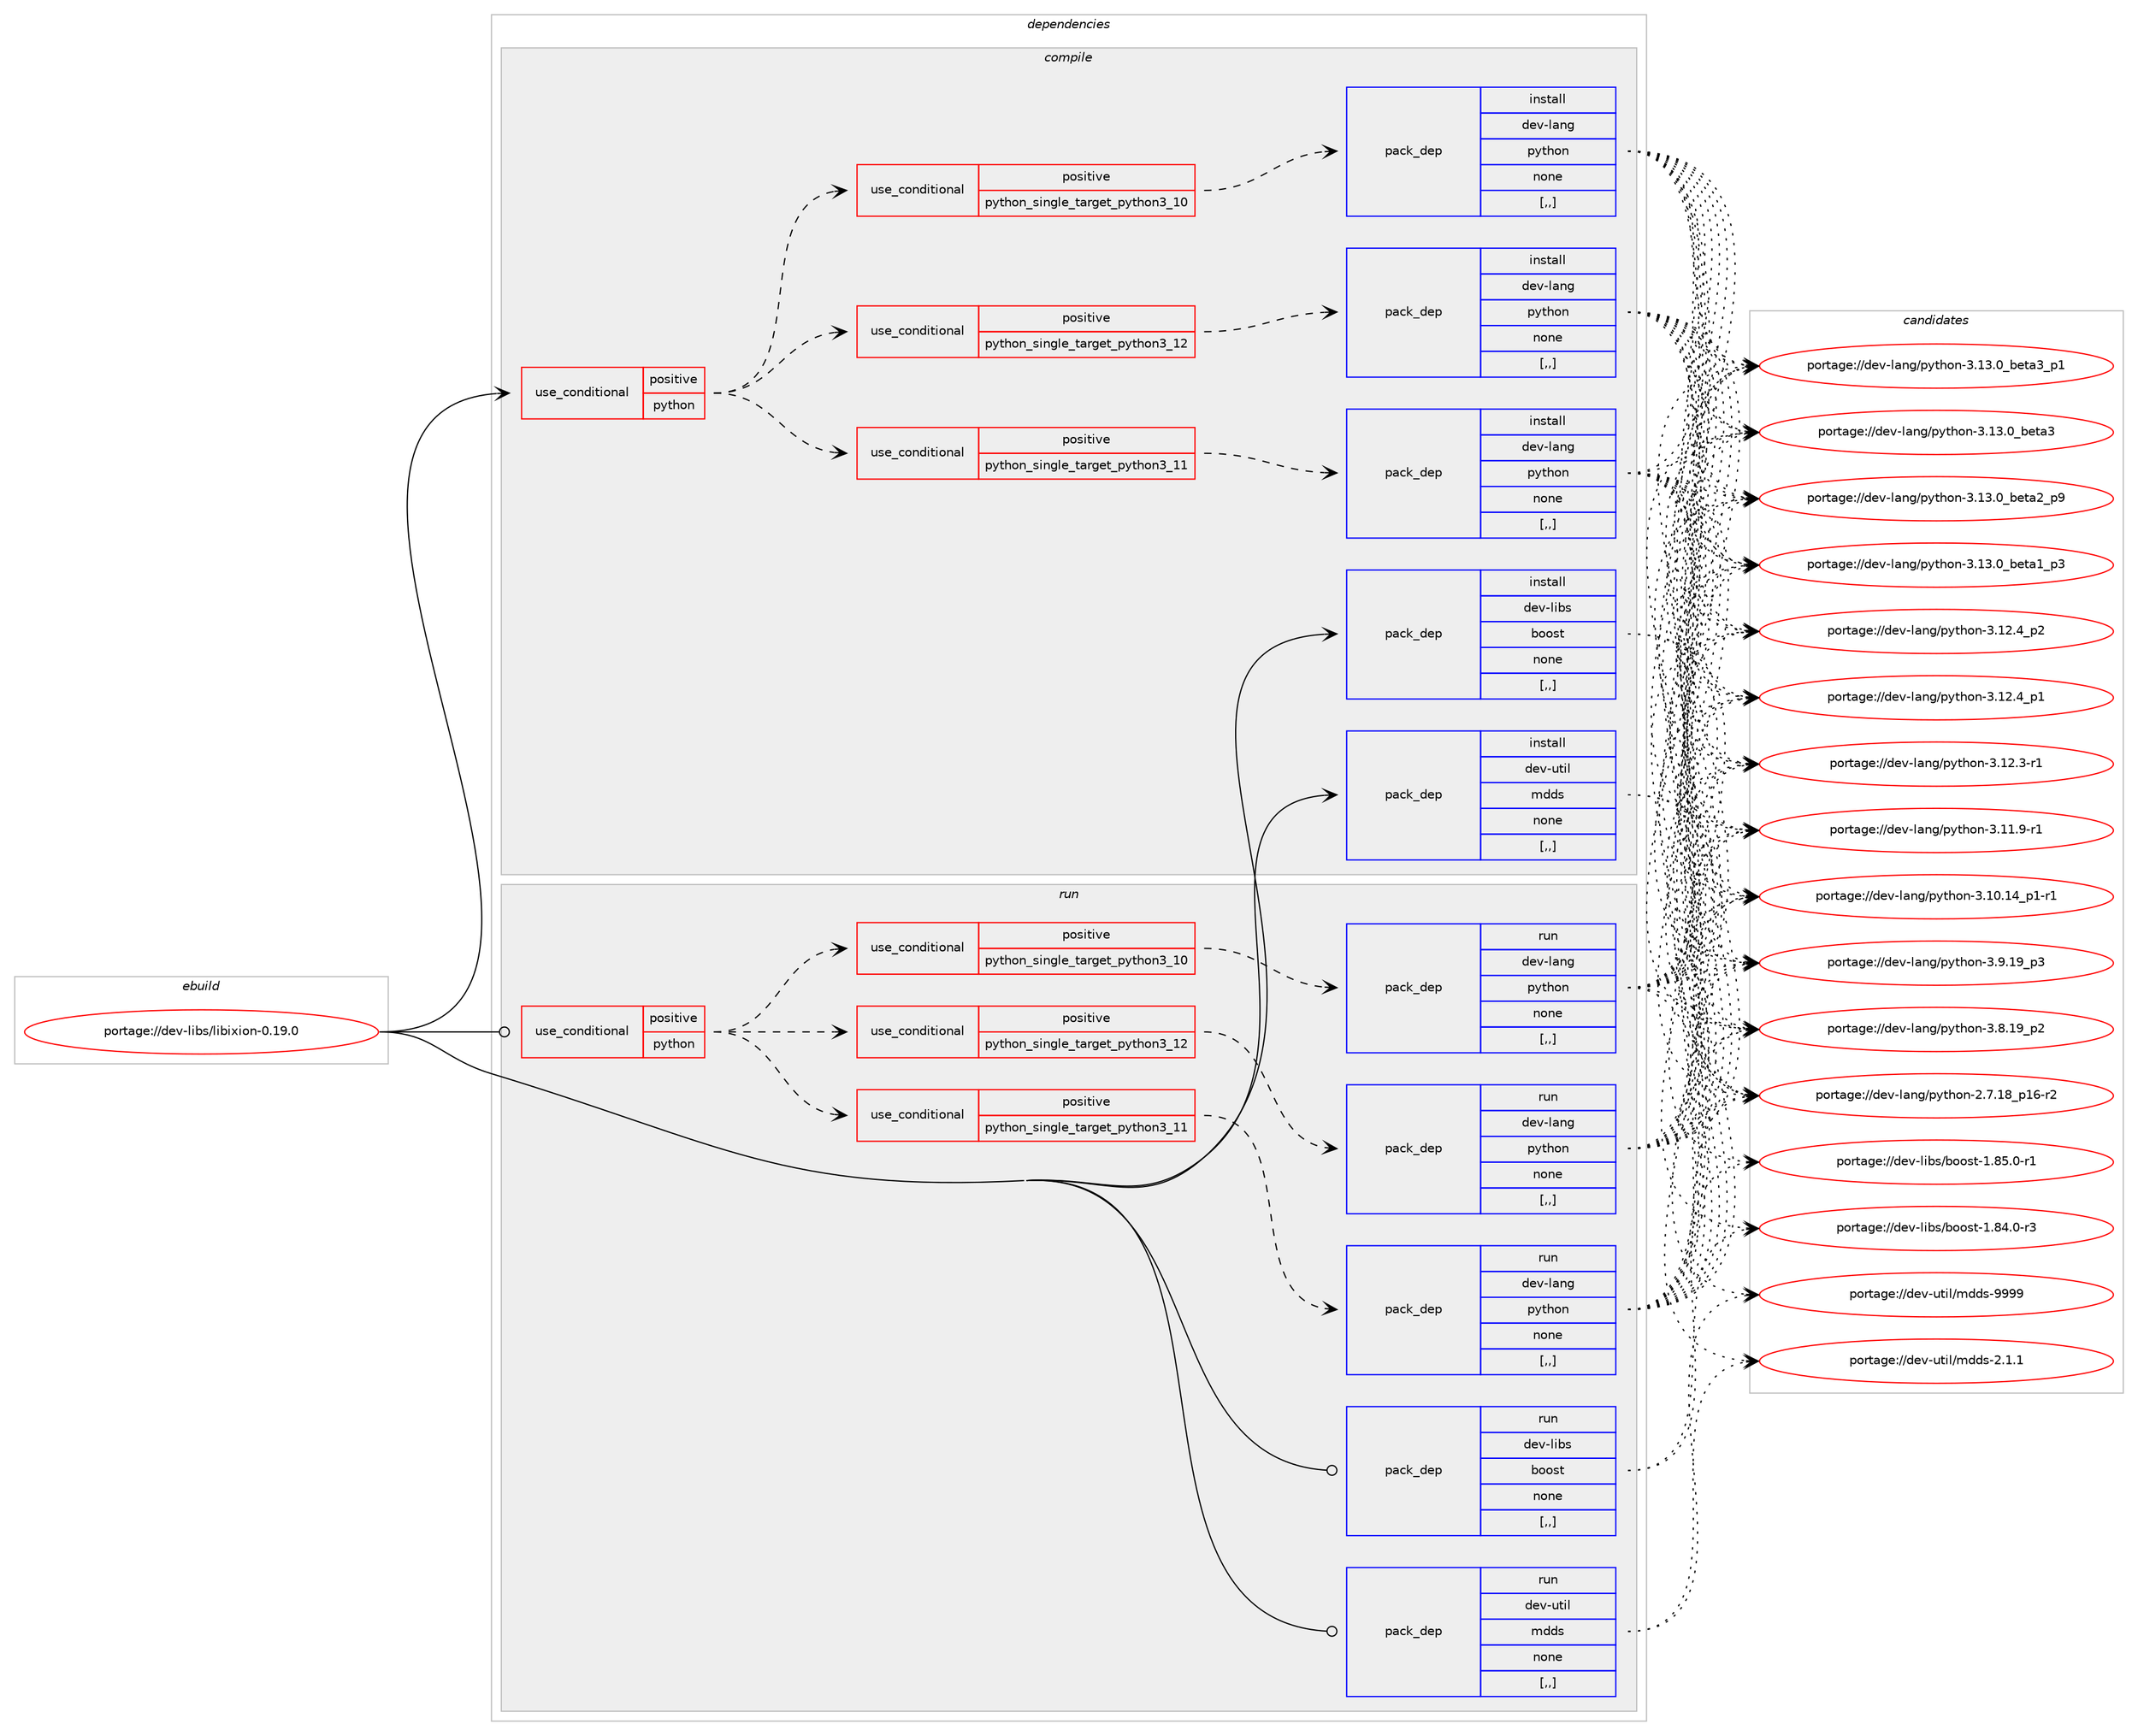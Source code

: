 digraph prolog {

# *************
# Graph options
# *************

newrank=true;
concentrate=true;
compound=true;
graph [rankdir=LR,fontname=Helvetica,fontsize=10,ranksep=1.5];#, ranksep=2.5, nodesep=0.2];
edge  [arrowhead=vee];
node  [fontname=Helvetica,fontsize=10];

# **********
# The ebuild
# **********

subgraph cluster_leftcol {
color=gray;
label=<<i>ebuild</i>>;
id [label="portage://dev-libs/libixion-0.19.0", color=red, width=4, href="../dev-libs/libixion-0.19.0.svg"];
}

# ****************
# The dependencies
# ****************

subgraph cluster_midcol {
color=gray;
label=<<i>dependencies</i>>;
subgraph cluster_compile {
fillcolor="#eeeeee";
style=filled;
label=<<i>compile</i>>;
subgraph cond26872 {
dependency109822 [label=<<TABLE BORDER="0" CELLBORDER="1" CELLSPACING="0" CELLPADDING="4"><TR><TD ROWSPAN="3" CELLPADDING="10">use_conditional</TD></TR><TR><TD>positive</TD></TR><TR><TD>python</TD></TR></TABLE>>, shape=none, color=red];
subgraph cond26873 {
dependency109823 [label=<<TABLE BORDER="0" CELLBORDER="1" CELLSPACING="0" CELLPADDING="4"><TR><TD ROWSPAN="3" CELLPADDING="10">use_conditional</TD></TR><TR><TD>positive</TD></TR><TR><TD>python_single_target_python3_10</TD></TR></TABLE>>, shape=none, color=red];
subgraph pack81757 {
dependency109824 [label=<<TABLE BORDER="0" CELLBORDER="1" CELLSPACING="0" CELLPADDING="4" WIDTH="220"><TR><TD ROWSPAN="6" CELLPADDING="30">pack_dep</TD></TR><TR><TD WIDTH="110">install</TD></TR><TR><TD>dev-lang</TD></TR><TR><TD>python</TD></TR><TR><TD>none</TD></TR><TR><TD>[,,]</TD></TR></TABLE>>, shape=none, color=blue];
}
dependency109823:e -> dependency109824:w [weight=20,style="dashed",arrowhead="vee"];
}
dependency109822:e -> dependency109823:w [weight=20,style="dashed",arrowhead="vee"];
subgraph cond26874 {
dependency109825 [label=<<TABLE BORDER="0" CELLBORDER="1" CELLSPACING="0" CELLPADDING="4"><TR><TD ROWSPAN="3" CELLPADDING="10">use_conditional</TD></TR><TR><TD>positive</TD></TR><TR><TD>python_single_target_python3_11</TD></TR></TABLE>>, shape=none, color=red];
subgraph pack81758 {
dependency109826 [label=<<TABLE BORDER="0" CELLBORDER="1" CELLSPACING="0" CELLPADDING="4" WIDTH="220"><TR><TD ROWSPAN="6" CELLPADDING="30">pack_dep</TD></TR><TR><TD WIDTH="110">install</TD></TR><TR><TD>dev-lang</TD></TR><TR><TD>python</TD></TR><TR><TD>none</TD></TR><TR><TD>[,,]</TD></TR></TABLE>>, shape=none, color=blue];
}
dependency109825:e -> dependency109826:w [weight=20,style="dashed",arrowhead="vee"];
}
dependency109822:e -> dependency109825:w [weight=20,style="dashed",arrowhead="vee"];
subgraph cond26875 {
dependency109827 [label=<<TABLE BORDER="0" CELLBORDER="1" CELLSPACING="0" CELLPADDING="4"><TR><TD ROWSPAN="3" CELLPADDING="10">use_conditional</TD></TR><TR><TD>positive</TD></TR><TR><TD>python_single_target_python3_12</TD></TR></TABLE>>, shape=none, color=red];
subgraph pack81759 {
dependency109828 [label=<<TABLE BORDER="0" CELLBORDER="1" CELLSPACING="0" CELLPADDING="4" WIDTH="220"><TR><TD ROWSPAN="6" CELLPADDING="30">pack_dep</TD></TR><TR><TD WIDTH="110">install</TD></TR><TR><TD>dev-lang</TD></TR><TR><TD>python</TD></TR><TR><TD>none</TD></TR><TR><TD>[,,]</TD></TR></TABLE>>, shape=none, color=blue];
}
dependency109827:e -> dependency109828:w [weight=20,style="dashed",arrowhead="vee"];
}
dependency109822:e -> dependency109827:w [weight=20,style="dashed",arrowhead="vee"];
}
id:e -> dependency109822:w [weight=20,style="solid",arrowhead="vee"];
subgraph pack81760 {
dependency109829 [label=<<TABLE BORDER="0" CELLBORDER="1" CELLSPACING="0" CELLPADDING="4" WIDTH="220"><TR><TD ROWSPAN="6" CELLPADDING="30">pack_dep</TD></TR><TR><TD WIDTH="110">install</TD></TR><TR><TD>dev-libs</TD></TR><TR><TD>boost</TD></TR><TR><TD>none</TD></TR><TR><TD>[,,]</TD></TR></TABLE>>, shape=none, color=blue];
}
id:e -> dependency109829:w [weight=20,style="solid",arrowhead="vee"];
subgraph pack81761 {
dependency109830 [label=<<TABLE BORDER="0" CELLBORDER="1" CELLSPACING="0" CELLPADDING="4" WIDTH="220"><TR><TD ROWSPAN="6" CELLPADDING="30">pack_dep</TD></TR><TR><TD WIDTH="110">install</TD></TR><TR><TD>dev-util</TD></TR><TR><TD>mdds</TD></TR><TR><TD>none</TD></TR><TR><TD>[,,]</TD></TR></TABLE>>, shape=none, color=blue];
}
id:e -> dependency109830:w [weight=20,style="solid",arrowhead="vee"];
}
subgraph cluster_compileandrun {
fillcolor="#eeeeee";
style=filled;
label=<<i>compile and run</i>>;
}
subgraph cluster_run {
fillcolor="#eeeeee";
style=filled;
label=<<i>run</i>>;
subgraph cond26876 {
dependency109831 [label=<<TABLE BORDER="0" CELLBORDER="1" CELLSPACING="0" CELLPADDING="4"><TR><TD ROWSPAN="3" CELLPADDING="10">use_conditional</TD></TR><TR><TD>positive</TD></TR><TR><TD>python</TD></TR></TABLE>>, shape=none, color=red];
subgraph cond26877 {
dependency109832 [label=<<TABLE BORDER="0" CELLBORDER="1" CELLSPACING="0" CELLPADDING="4"><TR><TD ROWSPAN="3" CELLPADDING="10">use_conditional</TD></TR><TR><TD>positive</TD></TR><TR><TD>python_single_target_python3_10</TD></TR></TABLE>>, shape=none, color=red];
subgraph pack81762 {
dependency109833 [label=<<TABLE BORDER="0" CELLBORDER="1" CELLSPACING="0" CELLPADDING="4" WIDTH="220"><TR><TD ROWSPAN="6" CELLPADDING="30">pack_dep</TD></TR><TR><TD WIDTH="110">run</TD></TR><TR><TD>dev-lang</TD></TR><TR><TD>python</TD></TR><TR><TD>none</TD></TR><TR><TD>[,,]</TD></TR></TABLE>>, shape=none, color=blue];
}
dependency109832:e -> dependency109833:w [weight=20,style="dashed",arrowhead="vee"];
}
dependency109831:e -> dependency109832:w [weight=20,style="dashed",arrowhead="vee"];
subgraph cond26878 {
dependency109834 [label=<<TABLE BORDER="0" CELLBORDER="1" CELLSPACING="0" CELLPADDING="4"><TR><TD ROWSPAN="3" CELLPADDING="10">use_conditional</TD></TR><TR><TD>positive</TD></TR><TR><TD>python_single_target_python3_11</TD></TR></TABLE>>, shape=none, color=red];
subgraph pack81763 {
dependency109835 [label=<<TABLE BORDER="0" CELLBORDER="1" CELLSPACING="0" CELLPADDING="4" WIDTH="220"><TR><TD ROWSPAN="6" CELLPADDING="30">pack_dep</TD></TR><TR><TD WIDTH="110">run</TD></TR><TR><TD>dev-lang</TD></TR><TR><TD>python</TD></TR><TR><TD>none</TD></TR><TR><TD>[,,]</TD></TR></TABLE>>, shape=none, color=blue];
}
dependency109834:e -> dependency109835:w [weight=20,style="dashed",arrowhead="vee"];
}
dependency109831:e -> dependency109834:w [weight=20,style="dashed",arrowhead="vee"];
subgraph cond26879 {
dependency109836 [label=<<TABLE BORDER="0" CELLBORDER="1" CELLSPACING="0" CELLPADDING="4"><TR><TD ROWSPAN="3" CELLPADDING="10">use_conditional</TD></TR><TR><TD>positive</TD></TR><TR><TD>python_single_target_python3_12</TD></TR></TABLE>>, shape=none, color=red];
subgraph pack81764 {
dependency109837 [label=<<TABLE BORDER="0" CELLBORDER="1" CELLSPACING="0" CELLPADDING="4" WIDTH="220"><TR><TD ROWSPAN="6" CELLPADDING="30">pack_dep</TD></TR><TR><TD WIDTH="110">run</TD></TR><TR><TD>dev-lang</TD></TR><TR><TD>python</TD></TR><TR><TD>none</TD></TR><TR><TD>[,,]</TD></TR></TABLE>>, shape=none, color=blue];
}
dependency109836:e -> dependency109837:w [weight=20,style="dashed",arrowhead="vee"];
}
dependency109831:e -> dependency109836:w [weight=20,style="dashed",arrowhead="vee"];
}
id:e -> dependency109831:w [weight=20,style="solid",arrowhead="odot"];
subgraph pack81765 {
dependency109838 [label=<<TABLE BORDER="0" CELLBORDER="1" CELLSPACING="0" CELLPADDING="4" WIDTH="220"><TR><TD ROWSPAN="6" CELLPADDING="30">pack_dep</TD></TR><TR><TD WIDTH="110">run</TD></TR><TR><TD>dev-libs</TD></TR><TR><TD>boost</TD></TR><TR><TD>none</TD></TR><TR><TD>[,,]</TD></TR></TABLE>>, shape=none, color=blue];
}
id:e -> dependency109838:w [weight=20,style="solid",arrowhead="odot"];
subgraph pack81766 {
dependency109839 [label=<<TABLE BORDER="0" CELLBORDER="1" CELLSPACING="0" CELLPADDING="4" WIDTH="220"><TR><TD ROWSPAN="6" CELLPADDING="30">pack_dep</TD></TR><TR><TD WIDTH="110">run</TD></TR><TR><TD>dev-util</TD></TR><TR><TD>mdds</TD></TR><TR><TD>none</TD></TR><TR><TD>[,,]</TD></TR></TABLE>>, shape=none, color=blue];
}
id:e -> dependency109839:w [weight=20,style="solid",arrowhead="odot"];
}
}

# **************
# The candidates
# **************

subgraph cluster_choices {
rank=same;
color=gray;
label=<<i>candidates</i>>;

subgraph choice81757 {
color=black;
nodesep=1;
choice10010111845108971101034711212111610411111045514649514648959810111697519511249 [label="portage://dev-lang/python-3.13.0_beta3_p1", color=red, width=4,href="../dev-lang/python-3.13.0_beta3_p1.svg"];
choice1001011184510897110103471121211161041111104551464951464895981011169751 [label="portage://dev-lang/python-3.13.0_beta3", color=red, width=4,href="../dev-lang/python-3.13.0_beta3.svg"];
choice10010111845108971101034711212111610411111045514649514648959810111697509511257 [label="portage://dev-lang/python-3.13.0_beta2_p9", color=red, width=4,href="../dev-lang/python-3.13.0_beta2_p9.svg"];
choice10010111845108971101034711212111610411111045514649514648959810111697499511251 [label="portage://dev-lang/python-3.13.0_beta1_p3", color=red, width=4,href="../dev-lang/python-3.13.0_beta1_p3.svg"];
choice100101118451089711010347112121116104111110455146495046529511250 [label="portage://dev-lang/python-3.12.4_p2", color=red, width=4,href="../dev-lang/python-3.12.4_p2.svg"];
choice100101118451089711010347112121116104111110455146495046529511249 [label="portage://dev-lang/python-3.12.4_p1", color=red, width=4,href="../dev-lang/python-3.12.4_p1.svg"];
choice100101118451089711010347112121116104111110455146495046514511449 [label="portage://dev-lang/python-3.12.3-r1", color=red, width=4,href="../dev-lang/python-3.12.3-r1.svg"];
choice100101118451089711010347112121116104111110455146494946574511449 [label="portage://dev-lang/python-3.11.9-r1", color=red, width=4,href="../dev-lang/python-3.11.9-r1.svg"];
choice100101118451089711010347112121116104111110455146494846495295112494511449 [label="portage://dev-lang/python-3.10.14_p1-r1", color=red, width=4,href="../dev-lang/python-3.10.14_p1-r1.svg"];
choice100101118451089711010347112121116104111110455146574649579511251 [label="portage://dev-lang/python-3.9.19_p3", color=red, width=4,href="../dev-lang/python-3.9.19_p3.svg"];
choice100101118451089711010347112121116104111110455146564649579511250 [label="portage://dev-lang/python-3.8.19_p2", color=red, width=4,href="../dev-lang/python-3.8.19_p2.svg"];
choice100101118451089711010347112121116104111110455046554649569511249544511450 [label="portage://dev-lang/python-2.7.18_p16-r2", color=red, width=4,href="../dev-lang/python-2.7.18_p16-r2.svg"];
dependency109824:e -> choice10010111845108971101034711212111610411111045514649514648959810111697519511249:w [style=dotted,weight="100"];
dependency109824:e -> choice1001011184510897110103471121211161041111104551464951464895981011169751:w [style=dotted,weight="100"];
dependency109824:e -> choice10010111845108971101034711212111610411111045514649514648959810111697509511257:w [style=dotted,weight="100"];
dependency109824:e -> choice10010111845108971101034711212111610411111045514649514648959810111697499511251:w [style=dotted,weight="100"];
dependency109824:e -> choice100101118451089711010347112121116104111110455146495046529511250:w [style=dotted,weight="100"];
dependency109824:e -> choice100101118451089711010347112121116104111110455146495046529511249:w [style=dotted,weight="100"];
dependency109824:e -> choice100101118451089711010347112121116104111110455146495046514511449:w [style=dotted,weight="100"];
dependency109824:e -> choice100101118451089711010347112121116104111110455146494946574511449:w [style=dotted,weight="100"];
dependency109824:e -> choice100101118451089711010347112121116104111110455146494846495295112494511449:w [style=dotted,weight="100"];
dependency109824:e -> choice100101118451089711010347112121116104111110455146574649579511251:w [style=dotted,weight="100"];
dependency109824:e -> choice100101118451089711010347112121116104111110455146564649579511250:w [style=dotted,weight="100"];
dependency109824:e -> choice100101118451089711010347112121116104111110455046554649569511249544511450:w [style=dotted,weight="100"];
}
subgraph choice81758 {
color=black;
nodesep=1;
choice10010111845108971101034711212111610411111045514649514648959810111697519511249 [label="portage://dev-lang/python-3.13.0_beta3_p1", color=red, width=4,href="../dev-lang/python-3.13.0_beta3_p1.svg"];
choice1001011184510897110103471121211161041111104551464951464895981011169751 [label="portage://dev-lang/python-3.13.0_beta3", color=red, width=4,href="../dev-lang/python-3.13.0_beta3.svg"];
choice10010111845108971101034711212111610411111045514649514648959810111697509511257 [label="portage://dev-lang/python-3.13.0_beta2_p9", color=red, width=4,href="../dev-lang/python-3.13.0_beta2_p9.svg"];
choice10010111845108971101034711212111610411111045514649514648959810111697499511251 [label="portage://dev-lang/python-3.13.0_beta1_p3", color=red, width=4,href="../dev-lang/python-3.13.0_beta1_p3.svg"];
choice100101118451089711010347112121116104111110455146495046529511250 [label="portage://dev-lang/python-3.12.4_p2", color=red, width=4,href="../dev-lang/python-3.12.4_p2.svg"];
choice100101118451089711010347112121116104111110455146495046529511249 [label="portage://dev-lang/python-3.12.4_p1", color=red, width=4,href="../dev-lang/python-3.12.4_p1.svg"];
choice100101118451089711010347112121116104111110455146495046514511449 [label="portage://dev-lang/python-3.12.3-r1", color=red, width=4,href="../dev-lang/python-3.12.3-r1.svg"];
choice100101118451089711010347112121116104111110455146494946574511449 [label="portage://dev-lang/python-3.11.9-r1", color=red, width=4,href="../dev-lang/python-3.11.9-r1.svg"];
choice100101118451089711010347112121116104111110455146494846495295112494511449 [label="portage://dev-lang/python-3.10.14_p1-r1", color=red, width=4,href="../dev-lang/python-3.10.14_p1-r1.svg"];
choice100101118451089711010347112121116104111110455146574649579511251 [label="portage://dev-lang/python-3.9.19_p3", color=red, width=4,href="../dev-lang/python-3.9.19_p3.svg"];
choice100101118451089711010347112121116104111110455146564649579511250 [label="portage://dev-lang/python-3.8.19_p2", color=red, width=4,href="../dev-lang/python-3.8.19_p2.svg"];
choice100101118451089711010347112121116104111110455046554649569511249544511450 [label="portage://dev-lang/python-2.7.18_p16-r2", color=red, width=4,href="../dev-lang/python-2.7.18_p16-r2.svg"];
dependency109826:e -> choice10010111845108971101034711212111610411111045514649514648959810111697519511249:w [style=dotted,weight="100"];
dependency109826:e -> choice1001011184510897110103471121211161041111104551464951464895981011169751:w [style=dotted,weight="100"];
dependency109826:e -> choice10010111845108971101034711212111610411111045514649514648959810111697509511257:w [style=dotted,weight="100"];
dependency109826:e -> choice10010111845108971101034711212111610411111045514649514648959810111697499511251:w [style=dotted,weight="100"];
dependency109826:e -> choice100101118451089711010347112121116104111110455146495046529511250:w [style=dotted,weight="100"];
dependency109826:e -> choice100101118451089711010347112121116104111110455146495046529511249:w [style=dotted,weight="100"];
dependency109826:e -> choice100101118451089711010347112121116104111110455146495046514511449:w [style=dotted,weight="100"];
dependency109826:e -> choice100101118451089711010347112121116104111110455146494946574511449:w [style=dotted,weight="100"];
dependency109826:e -> choice100101118451089711010347112121116104111110455146494846495295112494511449:w [style=dotted,weight="100"];
dependency109826:e -> choice100101118451089711010347112121116104111110455146574649579511251:w [style=dotted,weight="100"];
dependency109826:e -> choice100101118451089711010347112121116104111110455146564649579511250:w [style=dotted,weight="100"];
dependency109826:e -> choice100101118451089711010347112121116104111110455046554649569511249544511450:w [style=dotted,weight="100"];
}
subgraph choice81759 {
color=black;
nodesep=1;
choice10010111845108971101034711212111610411111045514649514648959810111697519511249 [label="portage://dev-lang/python-3.13.0_beta3_p1", color=red, width=4,href="../dev-lang/python-3.13.0_beta3_p1.svg"];
choice1001011184510897110103471121211161041111104551464951464895981011169751 [label="portage://dev-lang/python-3.13.0_beta3", color=red, width=4,href="../dev-lang/python-3.13.0_beta3.svg"];
choice10010111845108971101034711212111610411111045514649514648959810111697509511257 [label="portage://dev-lang/python-3.13.0_beta2_p9", color=red, width=4,href="../dev-lang/python-3.13.0_beta2_p9.svg"];
choice10010111845108971101034711212111610411111045514649514648959810111697499511251 [label="portage://dev-lang/python-3.13.0_beta1_p3", color=red, width=4,href="../dev-lang/python-3.13.0_beta1_p3.svg"];
choice100101118451089711010347112121116104111110455146495046529511250 [label="portage://dev-lang/python-3.12.4_p2", color=red, width=4,href="../dev-lang/python-3.12.4_p2.svg"];
choice100101118451089711010347112121116104111110455146495046529511249 [label="portage://dev-lang/python-3.12.4_p1", color=red, width=4,href="../dev-lang/python-3.12.4_p1.svg"];
choice100101118451089711010347112121116104111110455146495046514511449 [label="portage://dev-lang/python-3.12.3-r1", color=red, width=4,href="../dev-lang/python-3.12.3-r1.svg"];
choice100101118451089711010347112121116104111110455146494946574511449 [label="portage://dev-lang/python-3.11.9-r1", color=red, width=4,href="../dev-lang/python-3.11.9-r1.svg"];
choice100101118451089711010347112121116104111110455146494846495295112494511449 [label="portage://dev-lang/python-3.10.14_p1-r1", color=red, width=4,href="../dev-lang/python-3.10.14_p1-r1.svg"];
choice100101118451089711010347112121116104111110455146574649579511251 [label="portage://dev-lang/python-3.9.19_p3", color=red, width=4,href="../dev-lang/python-3.9.19_p3.svg"];
choice100101118451089711010347112121116104111110455146564649579511250 [label="portage://dev-lang/python-3.8.19_p2", color=red, width=4,href="../dev-lang/python-3.8.19_p2.svg"];
choice100101118451089711010347112121116104111110455046554649569511249544511450 [label="portage://dev-lang/python-2.7.18_p16-r2", color=red, width=4,href="../dev-lang/python-2.7.18_p16-r2.svg"];
dependency109828:e -> choice10010111845108971101034711212111610411111045514649514648959810111697519511249:w [style=dotted,weight="100"];
dependency109828:e -> choice1001011184510897110103471121211161041111104551464951464895981011169751:w [style=dotted,weight="100"];
dependency109828:e -> choice10010111845108971101034711212111610411111045514649514648959810111697509511257:w [style=dotted,weight="100"];
dependency109828:e -> choice10010111845108971101034711212111610411111045514649514648959810111697499511251:w [style=dotted,weight="100"];
dependency109828:e -> choice100101118451089711010347112121116104111110455146495046529511250:w [style=dotted,weight="100"];
dependency109828:e -> choice100101118451089711010347112121116104111110455146495046529511249:w [style=dotted,weight="100"];
dependency109828:e -> choice100101118451089711010347112121116104111110455146495046514511449:w [style=dotted,weight="100"];
dependency109828:e -> choice100101118451089711010347112121116104111110455146494946574511449:w [style=dotted,weight="100"];
dependency109828:e -> choice100101118451089711010347112121116104111110455146494846495295112494511449:w [style=dotted,weight="100"];
dependency109828:e -> choice100101118451089711010347112121116104111110455146574649579511251:w [style=dotted,weight="100"];
dependency109828:e -> choice100101118451089711010347112121116104111110455146564649579511250:w [style=dotted,weight="100"];
dependency109828:e -> choice100101118451089711010347112121116104111110455046554649569511249544511450:w [style=dotted,weight="100"];
}
subgraph choice81760 {
color=black;
nodesep=1;
choice10010111845108105981154798111111115116454946565346484511449 [label="portage://dev-libs/boost-1.85.0-r1", color=red, width=4,href="../dev-libs/boost-1.85.0-r1.svg"];
choice10010111845108105981154798111111115116454946565246484511451 [label="portage://dev-libs/boost-1.84.0-r3", color=red, width=4,href="../dev-libs/boost-1.84.0-r3.svg"];
dependency109829:e -> choice10010111845108105981154798111111115116454946565346484511449:w [style=dotted,weight="100"];
dependency109829:e -> choice10010111845108105981154798111111115116454946565246484511451:w [style=dotted,weight="100"];
}
subgraph choice81761 {
color=black;
nodesep=1;
choice10010111845117116105108471091001001154557575757 [label="portage://dev-util/mdds-9999", color=red, width=4,href="../dev-util/mdds-9999.svg"];
choice1001011184511711610510847109100100115455046494649 [label="portage://dev-util/mdds-2.1.1", color=red, width=4,href="../dev-util/mdds-2.1.1.svg"];
dependency109830:e -> choice10010111845117116105108471091001001154557575757:w [style=dotted,weight="100"];
dependency109830:e -> choice1001011184511711610510847109100100115455046494649:w [style=dotted,weight="100"];
}
subgraph choice81762 {
color=black;
nodesep=1;
choice10010111845108971101034711212111610411111045514649514648959810111697519511249 [label="portage://dev-lang/python-3.13.0_beta3_p1", color=red, width=4,href="../dev-lang/python-3.13.0_beta3_p1.svg"];
choice1001011184510897110103471121211161041111104551464951464895981011169751 [label="portage://dev-lang/python-3.13.0_beta3", color=red, width=4,href="../dev-lang/python-3.13.0_beta3.svg"];
choice10010111845108971101034711212111610411111045514649514648959810111697509511257 [label="portage://dev-lang/python-3.13.0_beta2_p9", color=red, width=4,href="../dev-lang/python-3.13.0_beta2_p9.svg"];
choice10010111845108971101034711212111610411111045514649514648959810111697499511251 [label="portage://dev-lang/python-3.13.0_beta1_p3", color=red, width=4,href="../dev-lang/python-3.13.0_beta1_p3.svg"];
choice100101118451089711010347112121116104111110455146495046529511250 [label="portage://dev-lang/python-3.12.4_p2", color=red, width=4,href="../dev-lang/python-3.12.4_p2.svg"];
choice100101118451089711010347112121116104111110455146495046529511249 [label="portage://dev-lang/python-3.12.4_p1", color=red, width=4,href="../dev-lang/python-3.12.4_p1.svg"];
choice100101118451089711010347112121116104111110455146495046514511449 [label="portage://dev-lang/python-3.12.3-r1", color=red, width=4,href="../dev-lang/python-3.12.3-r1.svg"];
choice100101118451089711010347112121116104111110455146494946574511449 [label="portage://dev-lang/python-3.11.9-r1", color=red, width=4,href="../dev-lang/python-3.11.9-r1.svg"];
choice100101118451089711010347112121116104111110455146494846495295112494511449 [label="portage://dev-lang/python-3.10.14_p1-r1", color=red, width=4,href="../dev-lang/python-3.10.14_p1-r1.svg"];
choice100101118451089711010347112121116104111110455146574649579511251 [label="portage://dev-lang/python-3.9.19_p3", color=red, width=4,href="../dev-lang/python-3.9.19_p3.svg"];
choice100101118451089711010347112121116104111110455146564649579511250 [label="portage://dev-lang/python-3.8.19_p2", color=red, width=4,href="../dev-lang/python-3.8.19_p2.svg"];
choice100101118451089711010347112121116104111110455046554649569511249544511450 [label="portage://dev-lang/python-2.7.18_p16-r2", color=red, width=4,href="../dev-lang/python-2.7.18_p16-r2.svg"];
dependency109833:e -> choice10010111845108971101034711212111610411111045514649514648959810111697519511249:w [style=dotted,weight="100"];
dependency109833:e -> choice1001011184510897110103471121211161041111104551464951464895981011169751:w [style=dotted,weight="100"];
dependency109833:e -> choice10010111845108971101034711212111610411111045514649514648959810111697509511257:w [style=dotted,weight="100"];
dependency109833:e -> choice10010111845108971101034711212111610411111045514649514648959810111697499511251:w [style=dotted,weight="100"];
dependency109833:e -> choice100101118451089711010347112121116104111110455146495046529511250:w [style=dotted,weight="100"];
dependency109833:e -> choice100101118451089711010347112121116104111110455146495046529511249:w [style=dotted,weight="100"];
dependency109833:e -> choice100101118451089711010347112121116104111110455146495046514511449:w [style=dotted,weight="100"];
dependency109833:e -> choice100101118451089711010347112121116104111110455146494946574511449:w [style=dotted,weight="100"];
dependency109833:e -> choice100101118451089711010347112121116104111110455146494846495295112494511449:w [style=dotted,weight="100"];
dependency109833:e -> choice100101118451089711010347112121116104111110455146574649579511251:w [style=dotted,weight="100"];
dependency109833:e -> choice100101118451089711010347112121116104111110455146564649579511250:w [style=dotted,weight="100"];
dependency109833:e -> choice100101118451089711010347112121116104111110455046554649569511249544511450:w [style=dotted,weight="100"];
}
subgraph choice81763 {
color=black;
nodesep=1;
choice10010111845108971101034711212111610411111045514649514648959810111697519511249 [label="portage://dev-lang/python-3.13.0_beta3_p1", color=red, width=4,href="../dev-lang/python-3.13.0_beta3_p1.svg"];
choice1001011184510897110103471121211161041111104551464951464895981011169751 [label="portage://dev-lang/python-3.13.0_beta3", color=red, width=4,href="../dev-lang/python-3.13.0_beta3.svg"];
choice10010111845108971101034711212111610411111045514649514648959810111697509511257 [label="portage://dev-lang/python-3.13.0_beta2_p9", color=red, width=4,href="../dev-lang/python-3.13.0_beta2_p9.svg"];
choice10010111845108971101034711212111610411111045514649514648959810111697499511251 [label="portage://dev-lang/python-3.13.0_beta1_p3", color=red, width=4,href="../dev-lang/python-3.13.0_beta1_p3.svg"];
choice100101118451089711010347112121116104111110455146495046529511250 [label="portage://dev-lang/python-3.12.4_p2", color=red, width=4,href="../dev-lang/python-3.12.4_p2.svg"];
choice100101118451089711010347112121116104111110455146495046529511249 [label="portage://dev-lang/python-3.12.4_p1", color=red, width=4,href="../dev-lang/python-3.12.4_p1.svg"];
choice100101118451089711010347112121116104111110455146495046514511449 [label="portage://dev-lang/python-3.12.3-r1", color=red, width=4,href="../dev-lang/python-3.12.3-r1.svg"];
choice100101118451089711010347112121116104111110455146494946574511449 [label="portage://dev-lang/python-3.11.9-r1", color=red, width=4,href="../dev-lang/python-3.11.9-r1.svg"];
choice100101118451089711010347112121116104111110455146494846495295112494511449 [label="portage://dev-lang/python-3.10.14_p1-r1", color=red, width=4,href="../dev-lang/python-3.10.14_p1-r1.svg"];
choice100101118451089711010347112121116104111110455146574649579511251 [label="portage://dev-lang/python-3.9.19_p3", color=red, width=4,href="../dev-lang/python-3.9.19_p3.svg"];
choice100101118451089711010347112121116104111110455146564649579511250 [label="portage://dev-lang/python-3.8.19_p2", color=red, width=4,href="../dev-lang/python-3.8.19_p2.svg"];
choice100101118451089711010347112121116104111110455046554649569511249544511450 [label="portage://dev-lang/python-2.7.18_p16-r2", color=red, width=4,href="../dev-lang/python-2.7.18_p16-r2.svg"];
dependency109835:e -> choice10010111845108971101034711212111610411111045514649514648959810111697519511249:w [style=dotted,weight="100"];
dependency109835:e -> choice1001011184510897110103471121211161041111104551464951464895981011169751:w [style=dotted,weight="100"];
dependency109835:e -> choice10010111845108971101034711212111610411111045514649514648959810111697509511257:w [style=dotted,weight="100"];
dependency109835:e -> choice10010111845108971101034711212111610411111045514649514648959810111697499511251:w [style=dotted,weight="100"];
dependency109835:e -> choice100101118451089711010347112121116104111110455146495046529511250:w [style=dotted,weight="100"];
dependency109835:e -> choice100101118451089711010347112121116104111110455146495046529511249:w [style=dotted,weight="100"];
dependency109835:e -> choice100101118451089711010347112121116104111110455146495046514511449:w [style=dotted,weight="100"];
dependency109835:e -> choice100101118451089711010347112121116104111110455146494946574511449:w [style=dotted,weight="100"];
dependency109835:e -> choice100101118451089711010347112121116104111110455146494846495295112494511449:w [style=dotted,weight="100"];
dependency109835:e -> choice100101118451089711010347112121116104111110455146574649579511251:w [style=dotted,weight="100"];
dependency109835:e -> choice100101118451089711010347112121116104111110455146564649579511250:w [style=dotted,weight="100"];
dependency109835:e -> choice100101118451089711010347112121116104111110455046554649569511249544511450:w [style=dotted,weight="100"];
}
subgraph choice81764 {
color=black;
nodesep=1;
choice10010111845108971101034711212111610411111045514649514648959810111697519511249 [label="portage://dev-lang/python-3.13.0_beta3_p1", color=red, width=4,href="../dev-lang/python-3.13.0_beta3_p1.svg"];
choice1001011184510897110103471121211161041111104551464951464895981011169751 [label="portage://dev-lang/python-3.13.0_beta3", color=red, width=4,href="../dev-lang/python-3.13.0_beta3.svg"];
choice10010111845108971101034711212111610411111045514649514648959810111697509511257 [label="portage://dev-lang/python-3.13.0_beta2_p9", color=red, width=4,href="../dev-lang/python-3.13.0_beta2_p9.svg"];
choice10010111845108971101034711212111610411111045514649514648959810111697499511251 [label="portage://dev-lang/python-3.13.0_beta1_p3", color=red, width=4,href="../dev-lang/python-3.13.0_beta1_p3.svg"];
choice100101118451089711010347112121116104111110455146495046529511250 [label="portage://dev-lang/python-3.12.4_p2", color=red, width=4,href="../dev-lang/python-3.12.4_p2.svg"];
choice100101118451089711010347112121116104111110455146495046529511249 [label="portage://dev-lang/python-3.12.4_p1", color=red, width=4,href="../dev-lang/python-3.12.4_p1.svg"];
choice100101118451089711010347112121116104111110455146495046514511449 [label="portage://dev-lang/python-3.12.3-r1", color=red, width=4,href="../dev-lang/python-3.12.3-r1.svg"];
choice100101118451089711010347112121116104111110455146494946574511449 [label="portage://dev-lang/python-3.11.9-r1", color=red, width=4,href="../dev-lang/python-3.11.9-r1.svg"];
choice100101118451089711010347112121116104111110455146494846495295112494511449 [label="portage://dev-lang/python-3.10.14_p1-r1", color=red, width=4,href="../dev-lang/python-3.10.14_p1-r1.svg"];
choice100101118451089711010347112121116104111110455146574649579511251 [label="portage://dev-lang/python-3.9.19_p3", color=red, width=4,href="../dev-lang/python-3.9.19_p3.svg"];
choice100101118451089711010347112121116104111110455146564649579511250 [label="portage://dev-lang/python-3.8.19_p2", color=red, width=4,href="../dev-lang/python-3.8.19_p2.svg"];
choice100101118451089711010347112121116104111110455046554649569511249544511450 [label="portage://dev-lang/python-2.7.18_p16-r2", color=red, width=4,href="../dev-lang/python-2.7.18_p16-r2.svg"];
dependency109837:e -> choice10010111845108971101034711212111610411111045514649514648959810111697519511249:w [style=dotted,weight="100"];
dependency109837:e -> choice1001011184510897110103471121211161041111104551464951464895981011169751:w [style=dotted,weight="100"];
dependency109837:e -> choice10010111845108971101034711212111610411111045514649514648959810111697509511257:w [style=dotted,weight="100"];
dependency109837:e -> choice10010111845108971101034711212111610411111045514649514648959810111697499511251:w [style=dotted,weight="100"];
dependency109837:e -> choice100101118451089711010347112121116104111110455146495046529511250:w [style=dotted,weight="100"];
dependency109837:e -> choice100101118451089711010347112121116104111110455146495046529511249:w [style=dotted,weight="100"];
dependency109837:e -> choice100101118451089711010347112121116104111110455146495046514511449:w [style=dotted,weight="100"];
dependency109837:e -> choice100101118451089711010347112121116104111110455146494946574511449:w [style=dotted,weight="100"];
dependency109837:e -> choice100101118451089711010347112121116104111110455146494846495295112494511449:w [style=dotted,weight="100"];
dependency109837:e -> choice100101118451089711010347112121116104111110455146574649579511251:w [style=dotted,weight="100"];
dependency109837:e -> choice100101118451089711010347112121116104111110455146564649579511250:w [style=dotted,weight="100"];
dependency109837:e -> choice100101118451089711010347112121116104111110455046554649569511249544511450:w [style=dotted,weight="100"];
}
subgraph choice81765 {
color=black;
nodesep=1;
choice10010111845108105981154798111111115116454946565346484511449 [label="portage://dev-libs/boost-1.85.0-r1", color=red, width=4,href="../dev-libs/boost-1.85.0-r1.svg"];
choice10010111845108105981154798111111115116454946565246484511451 [label="portage://dev-libs/boost-1.84.0-r3", color=red, width=4,href="../dev-libs/boost-1.84.0-r3.svg"];
dependency109838:e -> choice10010111845108105981154798111111115116454946565346484511449:w [style=dotted,weight="100"];
dependency109838:e -> choice10010111845108105981154798111111115116454946565246484511451:w [style=dotted,weight="100"];
}
subgraph choice81766 {
color=black;
nodesep=1;
choice10010111845117116105108471091001001154557575757 [label="portage://dev-util/mdds-9999", color=red, width=4,href="../dev-util/mdds-9999.svg"];
choice1001011184511711610510847109100100115455046494649 [label="portage://dev-util/mdds-2.1.1", color=red, width=4,href="../dev-util/mdds-2.1.1.svg"];
dependency109839:e -> choice10010111845117116105108471091001001154557575757:w [style=dotted,weight="100"];
dependency109839:e -> choice1001011184511711610510847109100100115455046494649:w [style=dotted,weight="100"];
}
}

}
